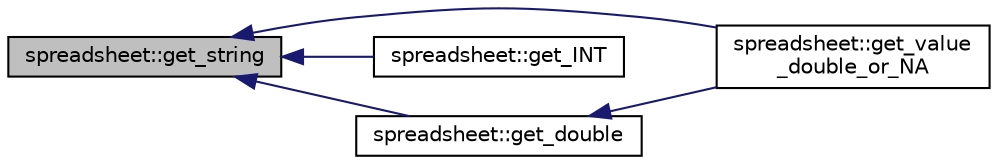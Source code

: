 digraph "spreadsheet::get_string"
{
  edge [fontname="Helvetica",fontsize="10",labelfontname="Helvetica",labelfontsize="10"];
  node [fontname="Helvetica",fontsize="10",shape=record];
  rankdir="LR";
  Node98 [label="spreadsheet::get_string",height=0.2,width=0.4,color="black", fillcolor="grey75", style="filled", fontcolor="black"];
  Node98 -> Node99 [dir="back",color="midnightblue",fontsize="10",style="solid",fontname="Helvetica"];
  Node99 [label="spreadsheet::get_value\l_double_or_NA",height=0.2,width=0.4,color="black", fillcolor="white", style="filled",URL="$d8/d11/classspreadsheet.html#ac443e18030dbf7274f0673e290018f45"];
  Node98 -> Node100 [dir="back",color="midnightblue",fontsize="10",style="solid",fontname="Helvetica"];
  Node100 [label="spreadsheet::get_INT",height=0.2,width=0.4,color="black", fillcolor="white", style="filled",URL="$d8/d11/classspreadsheet.html#a422d6b89bbb68079efdc93dd1b6debe9"];
  Node98 -> Node101 [dir="back",color="midnightblue",fontsize="10",style="solid",fontname="Helvetica"];
  Node101 [label="spreadsheet::get_double",height=0.2,width=0.4,color="black", fillcolor="white", style="filled",URL="$d8/d11/classspreadsheet.html#ade9efc4ea0410de71199768c266ddeed"];
  Node101 -> Node99 [dir="back",color="midnightblue",fontsize="10",style="solid",fontname="Helvetica"];
}
